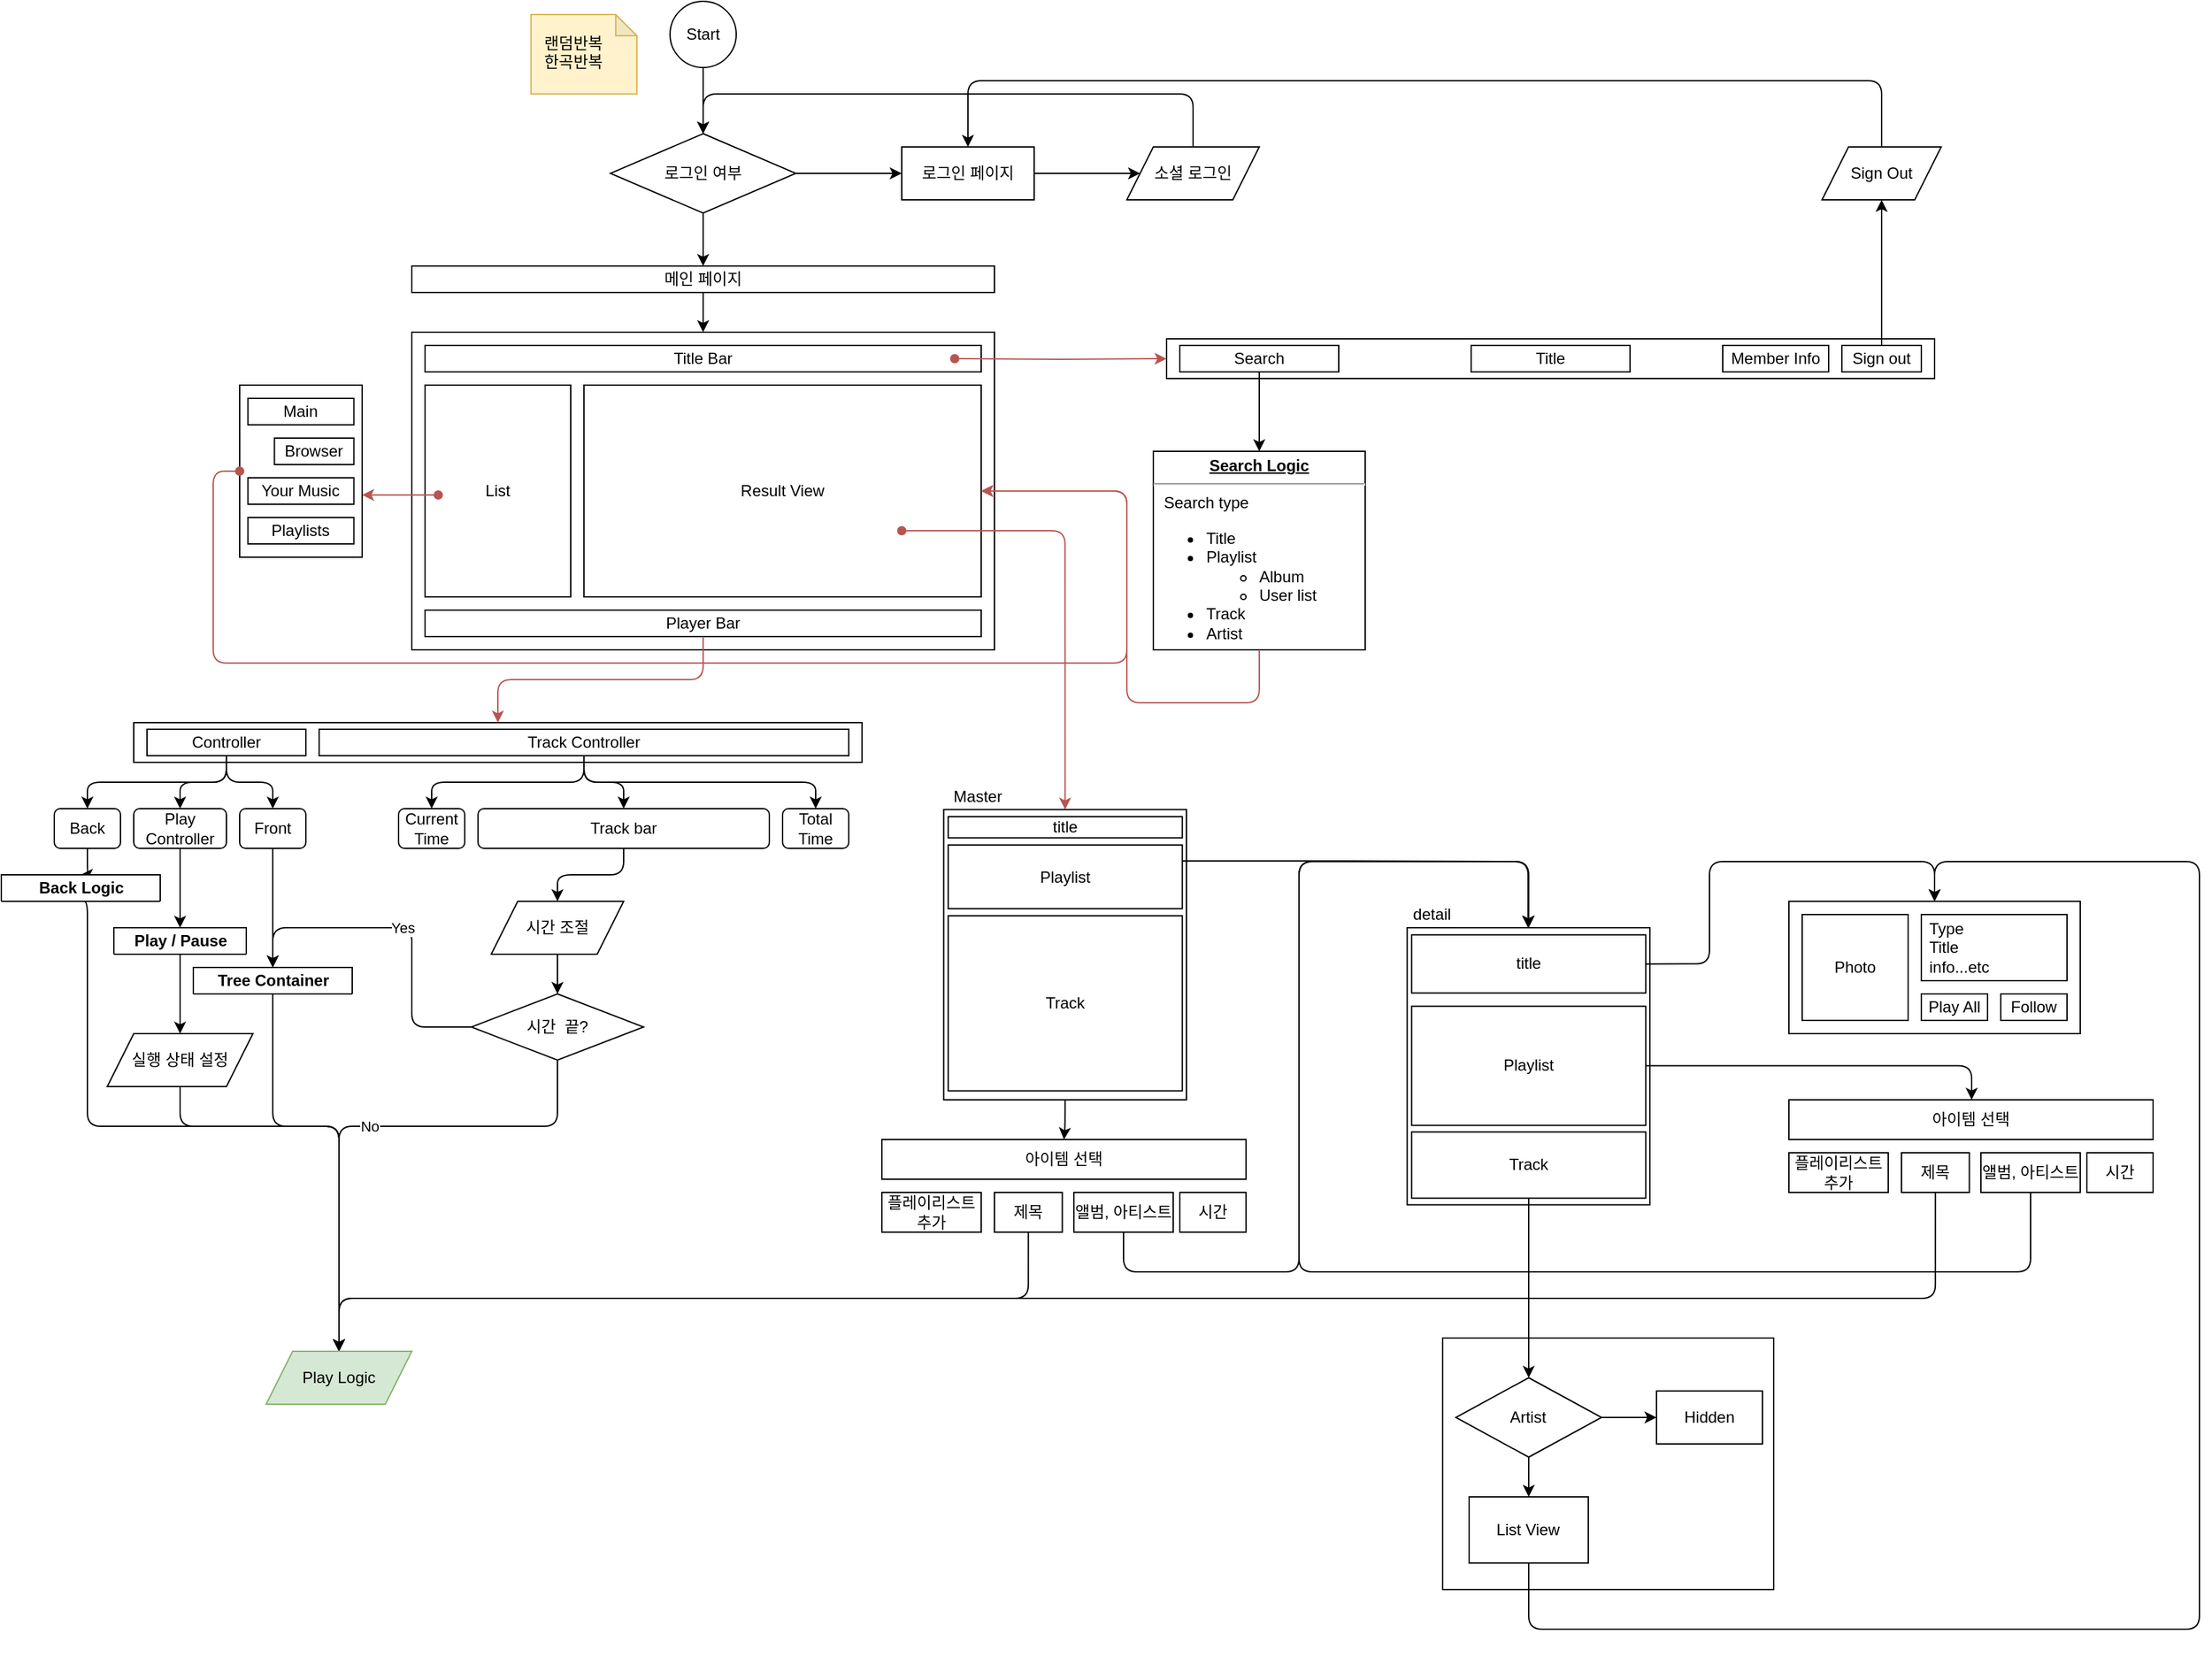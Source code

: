 <mxfile version="14.4.6" type="github">
  <diagram id="JPXVXQhIoLzRGJiNxMO3" name="Page-1">
    <mxGraphModel dx="1740" dy="1225" grid="1" gridSize="10" guides="1" tooltips="1" connect="1" arrows="1" fold="1" page="1" pageScale="1" pageWidth="1200" pageHeight="1600" math="0" shadow="0">
      <root>
        <mxCell id="0" />
        <mxCell id="1" value="Base" style="locked=1;" parent="0" />
        <mxCell id="NRUyum9-wbXjrjiuYs28-4" style="edgeStyle=orthogonalEdgeStyle;rounded=0;orthogonalLoop=1;jettySize=auto;html=1;exitX=0.5;exitY=1;exitDx=0;exitDy=0;" parent="1" source="NRUyum9-wbXjrjiuYs28-1" target="NRUyum9-wbXjrjiuYs28-3" edge="1">
          <mxGeometry relative="1" as="geometry" />
        </mxCell>
        <mxCell id="NRUyum9-wbXjrjiuYs28-1" value="Start" style="ellipse;whiteSpace=wrap;html=1;aspect=fixed;" parent="1" vertex="1">
          <mxGeometry x="575" y="10" width="50" height="50" as="geometry" />
        </mxCell>
        <mxCell id="NRUyum9-wbXjrjiuYs28-7" style="edgeStyle=orthogonalEdgeStyle;rounded=0;orthogonalLoop=1;jettySize=auto;html=1;exitX=1;exitY=0.5;exitDx=0;exitDy=0;" parent="1" source="NRUyum9-wbXjrjiuYs28-2" target="NRUyum9-wbXjrjiuYs28-9" edge="1">
          <mxGeometry relative="1" as="geometry">
            <mxPoint x="920" y="140.0" as="targetPoint" />
          </mxGeometry>
        </mxCell>
        <mxCell id="NRUyum9-wbXjrjiuYs28-2" value="로그인 페이지" style="rounded=0;whiteSpace=wrap;html=1;" parent="1" vertex="1">
          <mxGeometry x="750" y="120" width="100" height="40" as="geometry" />
        </mxCell>
        <mxCell id="NRUyum9-wbXjrjiuYs28-5" style="edgeStyle=orthogonalEdgeStyle;rounded=0;orthogonalLoop=1;jettySize=auto;html=1;exitX=1;exitY=0.5;exitDx=0;exitDy=0;" parent="1" source="NRUyum9-wbXjrjiuYs28-3" target="NRUyum9-wbXjrjiuYs28-2" edge="1">
          <mxGeometry relative="1" as="geometry" />
        </mxCell>
        <mxCell id="NRUyum9-wbXjrjiuYs28-12" style="edgeStyle=orthogonalEdgeStyle;rounded=0;orthogonalLoop=1;jettySize=auto;html=1;exitX=0.5;exitY=1;exitDx=0;exitDy=0;" parent="1" source="NRUyum9-wbXjrjiuYs28-3" target="NRUyum9-wbXjrjiuYs28-11" edge="1">
          <mxGeometry relative="1" as="geometry" />
        </mxCell>
        <mxCell id="NRUyum9-wbXjrjiuYs28-3" value="로그인 여부" style="rhombus;whiteSpace=wrap;html=1;" parent="1" vertex="1">
          <mxGeometry x="530" y="110" width="140" height="60" as="geometry" />
        </mxCell>
        <mxCell id="NRUyum9-wbXjrjiuYs28-10" style="edgeStyle=orthogonalEdgeStyle;orthogonalLoop=1;jettySize=auto;html=1;exitX=0.5;exitY=0;exitDx=0;exitDy=0;rounded=1;" parent="1" source="NRUyum9-wbXjrjiuYs28-9" target="NRUyum9-wbXjrjiuYs28-3" edge="1">
          <mxGeometry relative="1" as="geometry">
            <Array as="points">
              <mxPoint x="970" y="80" />
              <mxPoint x="600" y="80" />
            </Array>
          </mxGeometry>
        </mxCell>
        <mxCell id="NRUyum9-wbXjrjiuYs28-9" value="소셜 로그인" style="shape=parallelogram;perimeter=parallelogramPerimeter;whiteSpace=wrap;html=1;fixedSize=1;" parent="1" vertex="1">
          <mxGeometry x="920" y="120" width="100" height="40" as="geometry" />
        </mxCell>
        <mxCell id="NRUyum9-wbXjrjiuYs28-14" style="edgeStyle=orthogonalEdgeStyle;rounded=0;orthogonalLoop=1;jettySize=auto;html=1;exitX=0.5;exitY=1;exitDx=0;exitDy=0;" parent="1" source="NRUyum9-wbXjrjiuYs28-11" target="NRUyum9-wbXjrjiuYs28-13" edge="1">
          <mxGeometry relative="1" as="geometry" />
        </mxCell>
        <mxCell id="NRUyum9-wbXjrjiuYs28-11" value="메인 페이지" style="whiteSpace=wrap;html=1;" parent="1" vertex="1">
          <mxGeometry x="380" y="210" width="440" height="20" as="geometry" />
        </mxCell>
        <mxCell id="NRUyum9-wbXjrjiuYs28-21" value="" style="group" parent="1" vertex="1" connectable="0">
          <mxGeometry x="380" y="260" width="440" height="240" as="geometry" />
        </mxCell>
        <mxCell id="NRUyum9-wbXjrjiuYs28-13" value="" style="whiteSpace=wrap;html=1;" parent="NRUyum9-wbXjrjiuYs28-21" vertex="1">
          <mxGeometry width="440" height="240" as="geometry" />
        </mxCell>
        <mxCell id="NRUyum9-wbXjrjiuYs28-15" value="Title Bar" style="whiteSpace=wrap;html=1;" parent="NRUyum9-wbXjrjiuYs28-21" vertex="1">
          <mxGeometry x="10" y="10" width="420" height="20" as="geometry" />
        </mxCell>
        <mxCell id="NRUyum9-wbXjrjiuYs28-17" value="List" style="whiteSpace=wrap;html=1;" parent="NRUyum9-wbXjrjiuYs28-21" vertex="1">
          <mxGeometry x="10" y="40" width="110" height="160" as="geometry" />
        </mxCell>
        <mxCell id="NRUyum9-wbXjrjiuYs28-18" value="Result View" style="whiteSpace=wrap;html=1;" parent="NRUyum9-wbXjrjiuYs28-21" vertex="1">
          <mxGeometry x="130" y="40" width="300" height="160" as="geometry" />
        </mxCell>
        <mxCell id="NRUyum9-wbXjrjiuYs28-19" value="Player Bar" style="whiteSpace=wrap;html=1;" parent="NRUyum9-wbXjrjiuYs28-21" vertex="1">
          <mxGeometry x="10" y="210" width="420" height="20" as="geometry" />
        </mxCell>
        <mxCell id="NRUyum9-wbXjrjiuYs28-211" value="List" style="locked=1;" parent="0" />
        <mxCell id="NRUyum9-wbXjrjiuYs28-217" style="edgeStyle=orthogonalEdgeStyle;rounded=1;orthogonalLoop=1;jettySize=auto;html=1;shadow=0;startArrow=oval;startFill=1;endArrow=classic;endFill=1;strokeWidth=1;fillColor=#f8cecc;strokeColor=#b85450;" parent="NRUyum9-wbXjrjiuYs28-211" target="NRUyum9-wbXjrjiuYs28-214" edge="1">
          <mxGeometry relative="1" as="geometry">
            <mxPoint x="400" y="383" as="sourcePoint" />
            <mxPoint x="340" y="382.509" as="targetPoint" />
            <Array as="points">
              <mxPoint x="370" y="383" />
              <mxPoint x="370" y="383" />
            </Array>
          </mxGeometry>
        </mxCell>
        <mxCell id="NRUyum9-wbXjrjiuYs28-220" value="" style="group" parent="NRUyum9-wbXjrjiuYs28-211" vertex="1" connectable="0">
          <mxGeometry x="250" y="300" width="92.5" height="130" as="geometry" />
        </mxCell>
        <mxCell id="NRUyum9-wbXjrjiuYs28-214" value="" style="whiteSpace=wrap;html=1;rounded=0;glass=0;labelBackgroundColor=none;sketch=0;align=center;rotation=0;" parent="NRUyum9-wbXjrjiuYs28-220" vertex="1">
          <mxGeometry width="92.5" height="130" as="geometry" />
        </mxCell>
        <mxCell id="NRUyum9-wbXjrjiuYs28-212" value="Main" style="whiteSpace=wrap;html=1;rounded=0;glass=0;labelBackgroundColor=none;sketch=0;align=center;" parent="NRUyum9-wbXjrjiuYs28-220" vertex="1">
          <mxGeometry x="6.25" y="10" width="80" height="20" as="geometry" />
        </mxCell>
        <mxCell id="NRUyum9-wbXjrjiuYs28-213" value="Browser" style="whiteSpace=wrap;html=1;rounded=0;glass=0;labelBackgroundColor=none;sketch=0;align=center;" parent="NRUyum9-wbXjrjiuYs28-220" vertex="1">
          <mxGeometry x="26.25" y="40" width="60" height="20" as="geometry" />
        </mxCell>
        <mxCell id="NRUyum9-wbXjrjiuYs28-218" value="Your Music" style="whiteSpace=wrap;html=1;rounded=0;glass=0;labelBackgroundColor=none;sketch=0;align=center;" parent="NRUyum9-wbXjrjiuYs28-220" vertex="1">
          <mxGeometry x="6.25" y="70" width="80" height="20" as="geometry" />
        </mxCell>
        <mxCell id="NRUyum9-wbXjrjiuYs28-219" value="Playlists" style="whiteSpace=wrap;html=1;rounded=0;glass=0;labelBackgroundColor=none;sketch=0;align=center;" parent="NRUyum9-wbXjrjiuYs28-220" vertex="1">
          <mxGeometry x="6.25" y="100" width="80" height="20" as="geometry" />
        </mxCell>
        <mxCell id="NRUyum9-wbXjrjiuYs28-221" style="edgeStyle=orthogonalEdgeStyle;rounded=1;orthogonalLoop=1;jettySize=auto;html=1;exitX=0;exitY=0.5;exitDx=0;exitDy=0;shadow=0;startArrow=oval;startFill=1;endArrow=classic;endFill=1;strokeWidth=1;fillColor=#f8cecc;strokeColor=#b85450;" parent="NRUyum9-wbXjrjiuYs28-211" source="NRUyum9-wbXjrjiuYs28-214" target="NRUyum9-wbXjrjiuYs28-18" edge="1">
          <mxGeometry relative="1" as="geometry">
            <Array as="points">
              <mxPoint x="230" y="365" />
              <mxPoint x="230" y="510" />
              <mxPoint x="920" y="510" />
              <mxPoint x="920" y="380" />
            </Array>
          </mxGeometry>
        </mxCell>
        <mxCell id="NRUyum9-wbXjrjiuYs28-20" value="Title Bar" style="locked=1;" parent="0" />
        <mxCell id="NRUyum9-wbXjrjiuYs28-26" value="" style="edgeStyle=orthogonalEdgeStyle;rounded=0;orthogonalLoop=1;jettySize=auto;html=1;exitX=1;exitY=0.5;exitDx=0;exitDy=0;fillColor=#f8cecc;strokeColor=#b85450;startArrow=oval;startFill=1;shadow=0;" parent="NRUyum9-wbXjrjiuYs28-20" target="NRUyum9-wbXjrjiuYs28-27" edge="1">
          <mxGeometry relative="1" as="geometry">
            <mxPoint x="950" y="280" as="targetPoint" />
            <mxPoint x="790" y="280" as="sourcePoint" />
          </mxGeometry>
        </mxCell>
        <mxCell id="NRUyum9-wbXjrjiuYs28-27" value="" style="whiteSpace=wrap;html=1;" parent="NRUyum9-wbXjrjiuYs28-20" vertex="1">
          <mxGeometry x="950" y="265" width="580" height="30" as="geometry" />
        </mxCell>
        <mxCell id="NRUyum9-wbXjrjiuYs28-38" style="edgeStyle=orthogonalEdgeStyle;rounded=0;orthogonalLoop=1;jettySize=auto;html=1;exitX=0.5;exitY=1;exitDx=0;exitDy=0;shadow=0;startArrow=none;startFill=0;endArrow=classic;endFill=1;" parent="NRUyum9-wbXjrjiuYs28-20" source="NRUyum9-wbXjrjiuYs28-28" target="NRUyum9-wbXjrjiuYs28-53" edge="1">
          <mxGeometry relative="1" as="geometry">
            <mxPoint x="1065.034" y="350" as="targetPoint" />
          </mxGeometry>
        </mxCell>
        <mxCell id="NRUyum9-wbXjrjiuYs28-28" value="Search" style="whiteSpace=wrap;html=1;" parent="NRUyum9-wbXjrjiuYs28-20" vertex="1">
          <mxGeometry x="960" y="270" width="120" height="20" as="geometry" />
        </mxCell>
        <mxCell id="NRUyum9-wbXjrjiuYs28-29" value="Title" style="whiteSpace=wrap;html=1;" parent="NRUyum9-wbXjrjiuYs28-20" vertex="1">
          <mxGeometry x="1180" y="270" width="120" height="20" as="geometry" />
        </mxCell>
        <mxCell id="NRUyum9-wbXjrjiuYs28-30" value="Member Info" style="whiteSpace=wrap;html=1;" parent="NRUyum9-wbXjrjiuYs28-20" vertex="1">
          <mxGeometry x="1370" y="270" width="80" height="20" as="geometry" />
        </mxCell>
        <mxCell id="NRUyum9-wbXjrjiuYs28-34" style="edgeStyle=orthogonalEdgeStyle;rounded=0;orthogonalLoop=1;jettySize=auto;html=1;exitX=0.5;exitY=0;exitDx=0;exitDy=0;" parent="NRUyum9-wbXjrjiuYs28-20" source="NRUyum9-wbXjrjiuYs28-31" target="NRUyum9-wbXjrjiuYs28-33" edge="1">
          <mxGeometry relative="1" as="geometry" />
        </mxCell>
        <mxCell id="NRUyum9-wbXjrjiuYs28-31" value="Sign out" style="whiteSpace=wrap;html=1;" parent="NRUyum9-wbXjrjiuYs28-20" vertex="1">
          <mxGeometry x="1460" y="270" width="60" height="20" as="geometry" />
        </mxCell>
        <mxCell id="NRUyum9-wbXjrjiuYs28-210" style="edgeStyle=orthogonalEdgeStyle;rounded=1;orthogonalLoop=1;jettySize=auto;html=1;exitX=0.5;exitY=0;exitDx=0;exitDy=0;shadow=0;startArrow=none;startFill=0;endArrow=classic;endFill=1;strokeWidth=1;" parent="NRUyum9-wbXjrjiuYs28-20" source="NRUyum9-wbXjrjiuYs28-33" target="NRUyum9-wbXjrjiuYs28-2" edge="1">
          <mxGeometry relative="1" as="geometry">
            <Array as="points">
              <mxPoint x="1490" y="70" />
              <mxPoint x="800" y="70" />
            </Array>
          </mxGeometry>
        </mxCell>
        <mxCell id="NRUyum9-wbXjrjiuYs28-33" value="Sign Out" style="shape=parallelogram;perimeter=parallelogramPerimeter;whiteSpace=wrap;html=1;fixedSize=1;" parent="NRUyum9-wbXjrjiuYs28-20" vertex="1">
          <mxGeometry x="1445" y="120" width="90" height="40" as="geometry" />
        </mxCell>
        <mxCell id="NRUyum9-wbXjrjiuYs28-53" value="&lt;p style=&quot;margin: 0px ; margin-top: 4px ; text-align: center ; text-decoration: underline&quot;&gt;&lt;b&gt;Search Logic&lt;/b&gt;&lt;/p&gt;&lt;hr&gt;&lt;p style=&quot;margin: 0px ; margin-left: 8px&quot;&gt;Search type&lt;/p&gt;&lt;p style=&quot;margin: 0px ; margin-left: 8px&quot;&gt;&lt;/p&gt;&lt;ul&gt;&lt;li&gt;Title&lt;/li&gt;&lt;li&gt;Playlist&lt;br&gt;&lt;/li&gt;&lt;ul&gt;&lt;li&gt;Album&lt;/li&gt;&lt;li&gt;User list&lt;/li&gt;&lt;/ul&gt;&lt;li&gt;Track&lt;br&gt;&lt;/li&gt;&lt;li&gt;Artist&lt;/li&gt;&lt;/ul&gt;&lt;p&gt;&lt;/p&gt;" style="verticalAlign=top;align=left;overflow=fill;fontSize=12;fontFamily=Helvetica;html=1;" parent="NRUyum9-wbXjrjiuYs28-20" vertex="1">
          <mxGeometry x="940" y="350" width="160" height="150" as="geometry" />
        </mxCell>
        <mxCell id="NRUyum9-wbXjrjiuYs28-56" style="edgeStyle=orthogonalEdgeStyle;rounded=1;orthogonalLoop=1;jettySize=auto;html=1;shadow=0;startArrow=none;startFill=0;endArrow=classic;endFill=1;fillColor=#f8cecc;strokeColor=#b85450;strokeWidth=1;" parent="NRUyum9-wbXjrjiuYs28-20" source="NRUyum9-wbXjrjiuYs28-53" target="NRUyum9-wbXjrjiuYs28-18" edge="1">
          <mxGeometry relative="1" as="geometry">
            <mxPoint x="840.0" y="580" as="targetPoint" />
            <mxPoint x="1100" y="590" as="sourcePoint" />
            <Array as="points">
              <mxPoint x="1020" y="540" />
              <mxPoint x="920" y="540" />
              <mxPoint x="920" y="380" />
            </Array>
          </mxGeometry>
        </mxCell>
        <mxCell id="NRUyum9-wbXjrjiuYs28-54" value="Result View" style="locked=1;" parent="0" />
        <mxCell id="NRUyum9-wbXjrjiuYs28-223" style="edgeStyle=orthogonalEdgeStyle;rounded=1;orthogonalLoop=1;jettySize=auto;html=1;shadow=0;startArrow=oval;startFill=1;endArrow=classic;endFill=1;strokeWidth=1;entryX=0.5;entryY=0;entryDx=0;entryDy=0;fillColor=#f8cecc;strokeColor=#b85450;" parent="NRUyum9-wbXjrjiuYs28-54" target="NRUyum9-wbXjrjiuYs28-222" edge="1">
          <mxGeometry relative="1" as="geometry">
            <mxPoint x="980" y="570" as="targetPoint" />
            <mxPoint x="750" y="410" as="sourcePoint" />
            <Array as="points">
              <mxPoint x="873" y="410" />
            </Array>
          </mxGeometry>
        </mxCell>
        <mxCell id="NRUyum9-wbXjrjiuYs28-225" value="" style="group" parent="NRUyum9-wbXjrjiuYs28-54" vertex="1" connectable="0">
          <mxGeometry x="780" y="610" width="185" height="230" as="geometry" />
        </mxCell>
        <mxCell id="NRUyum9-wbXjrjiuYs28-222" value="" style="whiteSpace=wrap;html=1;rounded=0;glass=0;labelBackgroundColor=none;sketch=0;align=center;" parent="NRUyum9-wbXjrjiuYs28-225" vertex="1">
          <mxGeometry x="1.697" y="10.698" width="183.303" height="219.302" as="geometry" />
        </mxCell>
        <mxCell id="NRUyum9-wbXjrjiuYs28-224" value="Master" style="text;html=1;align=center;verticalAlign=middle;resizable=0;points=[];autosize=1;" parent="NRUyum9-wbXjrjiuYs28-225" vertex="1">
          <mxGeometry x="1.7" y="-9.3" width="50" height="20" as="geometry" />
        </mxCell>
        <mxCell id="NRUyum9-wbXjrjiuYs28-227" value="title" style="whiteSpace=wrap;html=1;rounded=0;glass=0;labelBackgroundColor=none;sketch=0;align=center;" parent="NRUyum9-wbXjrjiuYs28-225" vertex="1">
          <mxGeometry x="5.092" y="16.046" width="176.772" height="16.046" as="geometry" />
        </mxCell>
        <mxCell id="NRUyum9-wbXjrjiuYs28-228" value="Playlist" style="whiteSpace=wrap;html=1;rounded=0;glass=0;labelBackgroundColor=none;sketch=0;align=center;" parent="NRUyum9-wbXjrjiuYs28-225" vertex="1">
          <mxGeometry x="5.092" y="37.443" width="176.772" height="48.138" as="geometry" />
        </mxCell>
        <mxCell id="NRUyum9-wbXjrjiuYs28-229" value="Track" style="whiteSpace=wrap;html=1;rounded=0;glass=0;labelBackgroundColor=none;sketch=0;align=center;" parent="NRUyum9-wbXjrjiuYs28-225" vertex="1">
          <mxGeometry x="5.092" y="90.931" width="176.772" height="132.304" as="geometry" />
        </mxCell>
        <mxCell id="NRUyum9-wbXjrjiuYs28-231" value="" style="group" parent="NRUyum9-wbXjrjiuYs28-54" vertex="1" connectable="0">
          <mxGeometry x="1130" y="699.3" width="185" height="230" as="geometry" />
        </mxCell>
        <mxCell id="NRUyum9-wbXjrjiuYs28-232" value="" style="whiteSpace=wrap;html=1;rounded=0;glass=0;labelBackgroundColor=none;sketch=0;align=center;" parent="NRUyum9-wbXjrjiuYs28-231" vertex="1">
          <mxGeometry x="1.7" y="10.7" width="183.3" height="209.3" as="geometry" />
        </mxCell>
        <mxCell id="NRUyum9-wbXjrjiuYs28-233" value="detail" style="text;html=1;align=center;verticalAlign=middle;resizable=0;points=[];autosize=1;" parent="NRUyum9-wbXjrjiuYs28-231" vertex="1">
          <mxGeometry y="-9.3" width="40" height="20" as="geometry" />
        </mxCell>
        <mxCell id="NRUyum9-wbXjrjiuYs28-234" value="title" style="whiteSpace=wrap;html=1;rounded=0;glass=0;labelBackgroundColor=none;sketch=0;align=center;" parent="NRUyum9-wbXjrjiuYs28-231" vertex="1">
          <mxGeometry x="5.09" y="16.05" width="176.77" height="43.95" as="geometry" />
        </mxCell>
        <mxCell id="NRUyum9-wbXjrjiuYs28-235" value="Playlist" style="whiteSpace=wrap;html=1;rounded=0;glass=0;labelBackgroundColor=none;sketch=0;align=center;" parent="NRUyum9-wbXjrjiuYs28-231" vertex="1">
          <mxGeometry x="5.09" y="70" width="176.77" height="90" as="geometry" />
        </mxCell>
        <mxCell id="NRUyum9-wbXjrjiuYs28-236" value="Track" style="whiteSpace=wrap;html=1;rounded=0;glass=0;labelBackgroundColor=none;sketch=0;align=center;" parent="NRUyum9-wbXjrjiuYs28-231" vertex="1">
          <mxGeometry x="5.09" y="165" width="176.77" height="50" as="geometry" />
        </mxCell>
        <mxCell id="NRUyum9-wbXjrjiuYs28-237" style="edgeStyle=orthogonalEdgeStyle;rounded=1;orthogonalLoop=1;jettySize=auto;html=1;shadow=0;startArrow=none;startFill=0;endArrow=classic;endFill=1;strokeWidth=1;exitX=1;exitY=0.25;exitDx=0;exitDy=0;" parent="NRUyum9-wbXjrjiuYs28-54" source="NRUyum9-wbXjrjiuYs28-228" target="NRUyum9-wbXjrjiuYs28-232" edge="1">
          <mxGeometry relative="1" as="geometry">
            <mxPoint x="1040" y="680" as="sourcePoint" />
            <Array as="points">
              <mxPoint x="1070" y="660" />
              <mxPoint x="1313" y="660" />
            </Array>
          </mxGeometry>
        </mxCell>
        <mxCell id="NRUyum9-wbXjrjiuYs28-247" style="edgeStyle=orthogonalEdgeStyle;rounded=1;orthogonalLoop=1;jettySize=auto;html=1;exitX=0.5;exitY=1;exitDx=0;exitDy=0;shadow=0;startArrow=none;startFill=0;endArrow=classic;endFill=1;strokeWidth=1;" parent="NRUyum9-wbXjrjiuYs28-54" source="NRUyum9-wbXjrjiuYs28-239" edge="1">
          <mxGeometry relative="1" as="geometry">
            <mxPoint x="872.571" y="900.143" as="targetPoint" />
          </mxGeometry>
        </mxCell>
        <mxCell id="NRUyum9-wbXjrjiuYs28-240" style="edgeStyle=orthogonalEdgeStyle;rounded=1;orthogonalLoop=1;jettySize=auto;html=1;exitX=0.5;exitY=1;exitDx=0;exitDy=0;shadow=0;startArrow=none;startFill=0;endArrow=classic;endFill=1;strokeWidth=1;" parent="NRUyum9-wbXjrjiuYs28-54" source="NRUyum9-wbXjrjiuYs28-222" target="NRUyum9-wbXjrjiuYs28-239" edge="1">
          <mxGeometry relative="1" as="geometry" />
        </mxCell>
        <mxCell id="NRUyum9-wbXjrjiuYs28-246" style="edgeStyle=orthogonalEdgeStyle;rounded=1;orthogonalLoop=1;jettySize=auto;html=1;exitX=0.5;exitY=1;exitDx=0;exitDy=0;shadow=0;startArrow=none;startFill=0;endArrow=classic;endFill=1;strokeWidth=1;" parent="NRUyum9-wbXjrjiuYs28-54" source="NRUyum9-wbXjrjiuYs28-241" target="NRUyum9-wbXjrjiuYs28-197" edge="1">
          <mxGeometry relative="1" as="geometry">
            <Array as="points">
              <mxPoint x="846" y="990" />
              <mxPoint x="325" y="990" />
            </Array>
          </mxGeometry>
        </mxCell>
        <mxCell id="NRUyum9-wbXjrjiuYs28-245" style="edgeStyle=orthogonalEdgeStyle;rounded=1;orthogonalLoop=1;jettySize=auto;html=1;exitX=0.5;exitY=1;exitDx=0;exitDy=0;shadow=0;startArrow=none;startFill=0;endArrow=classic;endFill=1;strokeWidth=1;" parent="NRUyum9-wbXjrjiuYs28-54" source="NRUyum9-wbXjrjiuYs28-243" target="NRUyum9-wbXjrjiuYs28-232" edge="1">
          <mxGeometry relative="1" as="geometry">
            <Array as="points">
              <mxPoint x="918" y="970" />
              <mxPoint x="1050" y="970" />
              <mxPoint x="1050" y="660" />
              <mxPoint x="1223" y="660" />
            </Array>
          </mxGeometry>
        </mxCell>
        <mxCell id="NRUyum9-wbXjrjiuYs28-248" value="" style="group" parent="NRUyum9-wbXjrjiuYs28-54" vertex="1" connectable="0">
          <mxGeometry x="735" y="870" width="275" height="70" as="geometry" />
        </mxCell>
        <mxCell id="NRUyum9-wbXjrjiuYs28-239" value="아이템 선택" style="whiteSpace=wrap;html=1;rounded=0;glass=0;labelBackgroundColor=none;sketch=0;align=center;" parent="NRUyum9-wbXjrjiuYs28-248" vertex="1">
          <mxGeometry width="275" height="30" as="geometry" />
        </mxCell>
        <mxCell id="NRUyum9-wbXjrjiuYs28-241" value="제목" style="whiteSpace=wrap;html=1;rounded=0;glass=0;labelBackgroundColor=none;sketch=0;align=center;" parent="NRUyum9-wbXjrjiuYs28-248" vertex="1">
          <mxGeometry x="85" y="40" width="51.25" height="30" as="geometry" />
        </mxCell>
        <mxCell id="NRUyum9-wbXjrjiuYs28-243" value="앨범, 아티스트" style="whiteSpace=wrap;html=1;rounded=0;glass=0;labelBackgroundColor=none;sketch=0;align=center;" parent="NRUyum9-wbXjrjiuYs28-248" vertex="1">
          <mxGeometry x="145" y="40" width="75" height="30" as="geometry" />
        </mxCell>
        <mxCell id="NRUyum9-wbXjrjiuYs28-244" value="플레이리스트 추가" style="whiteSpace=wrap;html=1;rounded=0;glass=0;labelBackgroundColor=none;sketch=0;align=center;" parent="NRUyum9-wbXjrjiuYs28-248" vertex="1">
          <mxGeometry y="40" width="75" height="30" as="geometry" />
        </mxCell>
        <mxCell id="NRUyum9-wbXjrjiuYs28-258" value="시간" style="whiteSpace=wrap;html=1;rounded=0;glass=0;labelBackgroundColor=none;sketch=0;align=center;" parent="NRUyum9-wbXjrjiuYs28-248" vertex="1">
          <mxGeometry x="225" y="40" width="50" height="30" as="geometry" />
        </mxCell>
        <mxCell id="NRUyum9-wbXjrjiuYs28-254" value="" style="group" parent="NRUyum9-wbXjrjiuYs28-54" vertex="1" connectable="0">
          <mxGeometry x="1420" y="690" width="220" height="100" as="geometry" />
        </mxCell>
        <mxCell id="NRUyum9-wbXjrjiuYs28-249" value="" style="whiteSpace=wrap;html=1;rounded=0;glass=0;labelBackgroundColor=none;sketch=0;align=center;" parent="NRUyum9-wbXjrjiuYs28-254" vertex="1">
          <mxGeometry width="220" height="100" as="geometry" />
        </mxCell>
        <mxCell id="NRUyum9-wbXjrjiuYs28-250" value="Photo" style="whiteSpace=wrap;html=1;rounded=0;glass=0;labelBackgroundColor=none;sketch=0;align=center;" parent="NRUyum9-wbXjrjiuYs28-254" vertex="1">
          <mxGeometry x="10" y="10" width="80" height="80" as="geometry" />
        </mxCell>
        <mxCell id="NRUyum9-wbXjrjiuYs28-251" value="Type&lt;br&gt;Title&lt;br&gt;info...etc" style="whiteSpace=wrap;html=1;rounded=0;glass=0;labelBackgroundColor=none;sketch=0;align=left;spacingLeft=4;" parent="NRUyum9-wbXjrjiuYs28-254" vertex="1">
          <mxGeometry x="100" y="10" width="110" height="50" as="geometry" />
        </mxCell>
        <mxCell id="NRUyum9-wbXjrjiuYs28-252" value="Play All" style="whiteSpace=wrap;html=1;rounded=0;glass=0;labelBackgroundColor=none;sketch=0;align=center;" parent="NRUyum9-wbXjrjiuYs28-254" vertex="1">
          <mxGeometry x="100" y="70" width="50" height="20" as="geometry" />
        </mxCell>
        <mxCell id="NRUyum9-wbXjrjiuYs28-253" value="Follow" style="whiteSpace=wrap;html=1;rounded=0;glass=0;labelBackgroundColor=none;sketch=0;align=center;" parent="NRUyum9-wbXjrjiuYs28-254" vertex="1">
          <mxGeometry x="160" y="70" width="50" height="20" as="geometry" />
        </mxCell>
        <mxCell id="NRUyum9-wbXjrjiuYs28-255" style="edgeStyle=orthogonalEdgeStyle;rounded=1;orthogonalLoop=1;jettySize=auto;html=1;exitX=1;exitY=0.5;exitDx=0;exitDy=0;shadow=0;startArrow=none;startFill=0;endArrow=classic;endFill=1;strokeWidth=1;" parent="NRUyum9-wbXjrjiuYs28-54" source="NRUyum9-wbXjrjiuYs28-234" target="NRUyum9-wbXjrjiuYs28-249" edge="1">
          <mxGeometry relative="1" as="geometry">
            <Array as="points">
              <mxPoint x="1360" y="737" />
              <mxPoint x="1360" y="660" />
              <mxPoint x="1530" y="660" />
            </Array>
          </mxGeometry>
        </mxCell>
        <mxCell id="NRUyum9-wbXjrjiuYs28-257" style="edgeStyle=orthogonalEdgeStyle;rounded=1;orthogonalLoop=1;jettySize=auto;html=1;exitX=1;exitY=0.5;exitDx=0;exitDy=0;shadow=0;startArrow=none;startFill=0;endArrow=classic;endFill=1;strokeWidth=1;" parent="NRUyum9-wbXjrjiuYs28-54" source="NRUyum9-wbXjrjiuYs28-235" target="NRUyum9-wbXjrjiuYs28-260" edge="1">
          <mxGeometry relative="1" as="geometry">
            <mxPoint x="1420" y="814.276" as="targetPoint" />
            <Array as="points">
              <mxPoint x="1558" y="814" />
            </Array>
          </mxGeometry>
        </mxCell>
        <mxCell id="NRUyum9-wbXjrjiuYs28-259" value="" style="group" parent="NRUyum9-wbXjrjiuYs28-54" vertex="1" connectable="0">
          <mxGeometry x="1420" y="840" width="275" height="70" as="geometry" />
        </mxCell>
        <mxCell id="NRUyum9-wbXjrjiuYs28-260" value="아이템 선택" style="whiteSpace=wrap;html=1;rounded=0;glass=0;labelBackgroundColor=none;sketch=0;align=center;" parent="NRUyum9-wbXjrjiuYs28-259" vertex="1">
          <mxGeometry width="275" height="30" as="geometry" />
        </mxCell>
        <mxCell id="NRUyum9-wbXjrjiuYs28-261" value="제목" style="whiteSpace=wrap;html=1;rounded=0;glass=0;labelBackgroundColor=none;sketch=0;align=center;" parent="NRUyum9-wbXjrjiuYs28-259" vertex="1">
          <mxGeometry x="85" y="40" width="51.25" height="30" as="geometry" />
        </mxCell>
        <mxCell id="NRUyum9-wbXjrjiuYs28-262" value="앨범, 아티스트" style="whiteSpace=wrap;html=1;rounded=0;glass=0;labelBackgroundColor=none;sketch=0;align=center;" parent="NRUyum9-wbXjrjiuYs28-259" vertex="1">
          <mxGeometry x="145" y="40" width="75" height="30" as="geometry" />
        </mxCell>
        <mxCell id="NRUyum9-wbXjrjiuYs28-263" value="플레이리스트 추가" style="whiteSpace=wrap;html=1;rounded=0;glass=0;labelBackgroundColor=none;sketch=0;align=center;" parent="NRUyum9-wbXjrjiuYs28-259" vertex="1">
          <mxGeometry y="40" width="75" height="30" as="geometry" />
        </mxCell>
        <mxCell id="NRUyum9-wbXjrjiuYs28-264" value="시간" style="whiteSpace=wrap;html=1;rounded=0;glass=0;labelBackgroundColor=none;sketch=0;align=center;" parent="NRUyum9-wbXjrjiuYs28-259" vertex="1">
          <mxGeometry x="225" y="40" width="50" height="30" as="geometry" />
        </mxCell>
        <mxCell id="NRUyum9-wbXjrjiuYs28-265" style="edgeStyle=orthogonalEdgeStyle;rounded=1;orthogonalLoop=1;jettySize=auto;html=1;exitX=0.5;exitY=1;exitDx=0;exitDy=0;shadow=0;startArrow=none;startFill=0;endArrow=classic;endFill=1;strokeWidth=1;" parent="NRUyum9-wbXjrjiuYs28-54" source="NRUyum9-wbXjrjiuYs28-261" target="NRUyum9-wbXjrjiuYs28-197" edge="1">
          <mxGeometry relative="1" as="geometry">
            <Array as="points">
              <mxPoint x="1531" y="990" />
              <mxPoint x="325" y="990" />
            </Array>
          </mxGeometry>
        </mxCell>
        <mxCell id="NRUyum9-wbXjrjiuYs28-266" style="edgeStyle=orthogonalEdgeStyle;rounded=1;orthogonalLoop=1;jettySize=auto;html=1;exitX=0.5;exitY=1;exitDx=0;exitDy=0;entryX=0.5;entryY=0;entryDx=0;entryDy=0;shadow=0;startArrow=none;startFill=0;endArrow=classic;endFill=1;strokeWidth=1;" parent="NRUyum9-wbXjrjiuYs28-54" source="NRUyum9-wbXjrjiuYs28-262" target="NRUyum9-wbXjrjiuYs28-232" edge="1">
          <mxGeometry relative="1" as="geometry">
            <Array as="points">
              <mxPoint x="1603" y="970" />
              <mxPoint x="1050" y="970" />
              <mxPoint x="1050" y="660" />
              <mxPoint x="1223" y="660" />
            </Array>
          </mxGeometry>
        </mxCell>
        <mxCell id="NRUyum9-wbXjrjiuYs28-270" value="" style="group" parent="NRUyum9-wbXjrjiuYs28-54" vertex="1" connectable="0">
          <mxGeometry x="1038.48" y="1020" width="370" height="240" as="geometry" />
        </mxCell>
        <mxCell id="NRUyum9-wbXjrjiuYs28-267" value="" style="whiteSpace=wrap;html=1;rounded=0;glass=0;labelBackgroundColor=none;sketch=0;align=center;fillColor=none;" parent="NRUyum9-wbXjrjiuYs28-270" vertex="1">
          <mxGeometry x="120" width="250" height="190" as="geometry" />
        </mxCell>
        <mxCell id="NRUyum9-wbXjrjiuYs28-273" style="edgeStyle=orthogonalEdgeStyle;rounded=1;orthogonalLoop=1;jettySize=auto;html=1;exitX=1;exitY=0.5;exitDx=0;exitDy=0;shadow=0;startArrow=none;startFill=0;endArrow=classic;endFill=1;strokeWidth=1;" parent="NRUyum9-wbXjrjiuYs28-270" source="NRUyum9-wbXjrjiuYs28-268" target="NRUyum9-wbXjrjiuYs28-272" edge="1">
          <mxGeometry relative="1" as="geometry" />
        </mxCell>
        <mxCell id="NRUyum9-wbXjrjiuYs28-276" style="edgeStyle=orthogonalEdgeStyle;rounded=1;orthogonalLoop=1;jettySize=auto;html=1;exitX=0.5;exitY=1;exitDx=0;exitDy=0;shadow=0;startArrow=none;startFill=0;endArrow=classic;endFill=1;strokeWidth=1;" parent="NRUyum9-wbXjrjiuYs28-270" source="NRUyum9-wbXjrjiuYs28-268" target="NRUyum9-wbXjrjiuYs28-275" edge="1">
          <mxGeometry relative="1" as="geometry" />
        </mxCell>
        <mxCell id="NRUyum9-wbXjrjiuYs28-268" value="Artist" style="rhombus;whiteSpace=wrap;html=1;rounded=0;glass=0;labelBackgroundColor=none;sketch=0;align=center;" parent="NRUyum9-wbXjrjiuYs28-270" vertex="1">
          <mxGeometry x="130" y="30" width="110" height="60" as="geometry" />
        </mxCell>
        <mxCell id="NRUyum9-wbXjrjiuYs28-272" value="Hidden" style="whiteSpace=wrap;html=1;rounded=0;glass=0;labelBackgroundColor=none;sketch=0;align=center;" parent="NRUyum9-wbXjrjiuYs28-270" vertex="1">
          <mxGeometry x="281.52" y="40" width="80" height="40" as="geometry" />
        </mxCell>
        <mxCell id="NRUyum9-wbXjrjiuYs28-275" value="List View" style="whiteSpace=wrap;html=1;rounded=0;glass=0;labelBackgroundColor=none;sketch=0;align=center;" parent="NRUyum9-wbXjrjiuYs28-270" vertex="1">
          <mxGeometry x="140" y="120" width="90" height="50" as="geometry" />
        </mxCell>
        <mxCell id="NRUyum9-wbXjrjiuYs28-271" style="edgeStyle=orthogonalEdgeStyle;rounded=1;orthogonalLoop=1;jettySize=auto;html=1;exitX=0.5;exitY=1;exitDx=0;exitDy=0;shadow=0;startArrow=none;startFill=0;endArrow=classic;endFill=1;strokeWidth=1;" parent="NRUyum9-wbXjrjiuYs28-54" source="NRUyum9-wbXjrjiuYs28-236" target="NRUyum9-wbXjrjiuYs28-268" edge="1">
          <mxGeometry relative="1" as="geometry" />
        </mxCell>
        <mxCell id="NRUyum9-wbXjrjiuYs28-277" style="edgeStyle=orthogonalEdgeStyle;rounded=1;orthogonalLoop=1;jettySize=auto;html=1;exitX=0.5;exitY=1;exitDx=0;exitDy=0;shadow=0;startArrow=none;startFill=0;endArrow=classic;endFill=1;strokeWidth=1;" parent="NRUyum9-wbXjrjiuYs28-54" source="NRUyum9-wbXjrjiuYs28-275" target="NRUyum9-wbXjrjiuYs28-249" edge="1">
          <mxGeometry relative="1" as="geometry">
            <Array as="points">
              <mxPoint x="1224" y="1240" />
              <mxPoint x="1730" y="1240" />
              <mxPoint x="1730" y="660" />
              <mxPoint x="1530" y="660" />
            </Array>
          </mxGeometry>
        </mxCell>
        <mxCell id="NRUyum9-wbXjrjiuYs28-57" value="Player Bar" style="locked=1;" parent="0" />
        <mxCell id="NRUyum9-wbXjrjiuYs28-58" value="" style="whiteSpace=wrap;html=1;" parent="NRUyum9-wbXjrjiuYs28-57" vertex="1">
          <mxGeometry x="170" y="555" width="550" height="30" as="geometry" />
        </mxCell>
        <mxCell id="NRUyum9-wbXjrjiuYs28-59" style="edgeStyle=orthogonalEdgeStyle;rounded=1;orthogonalLoop=1;jettySize=auto;html=1;exitX=0.5;exitY=1;exitDx=0;exitDy=0;shadow=0;startArrow=none;startFill=0;endArrow=classic;endFill=1;strokeWidth=1;fillColor=#f8cecc;strokeColor=#b85450;" parent="NRUyum9-wbXjrjiuYs28-57" source="NRUyum9-wbXjrjiuYs28-19" target="NRUyum9-wbXjrjiuYs28-58" edge="1">
          <mxGeometry relative="1" as="geometry" />
        </mxCell>
        <mxCell id="NRUyum9-wbXjrjiuYs28-68" style="edgeStyle=orthogonalEdgeStyle;rounded=1;orthogonalLoop=1;jettySize=auto;html=1;exitX=0.5;exitY=1;exitDx=0;exitDy=0;shadow=0;startArrow=none;startFill=0;endArrow=classic;endFill=1;strokeWidth=1;" parent="NRUyum9-wbXjrjiuYs28-57" source="NRUyum9-wbXjrjiuYs28-60" target="NRUyum9-wbXjrjiuYs28-66" edge="1">
          <mxGeometry relative="1" as="geometry" />
        </mxCell>
        <mxCell id="NRUyum9-wbXjrjiuYs28-69" style="edgeStyle=orthogonalEdgeStyle;rounded=1;orthogonalLoop=1;jettySize=auto;html=1;exitX=0.5;exitY=1;exitDx=0;exitDy=0;shadow=0;startArrow=none;startFill=0;endArrow=classic;endFill=1;strokeWidth=1;" parent="NRUyum9-wbXjrjiuYs28-57" source="NRUyum9-wbXjrjiuYs28-60" target="NRUyum9-wbXjrjiuYs28-65" edge="1">
          <mxGeometry relative="1" as="geometry" />
        </mxCell>
        <mxCell id="NRUyum9-wbXjrjiuYs28-70" style="edgeStyle=orthogonalEdgeStyle;rounded=1;orthogonalLoop=1;jettySize=auto;html=1;exitX=0.5;exitY=1;exitDx=0;exitDy=0;shadow=0;startArrow=none;startFill=0;endArrow=classic;endFill=1;strokeWidth=1;" parent="NRUyum9-wbXjrjiuYs28-57" source="NRUyum9-wbXjrjiuYs28-60" target="NRUyum9-wbXjrjiuYs28-67" edge="1">
          <mxGeometry relative="1" as="geometry" />
        </mxCell>
        <mxCell id="NRUyum9-wbXjrjiuYs28-60" value="Controller" style="whiteSpace=wrap;html=1;" parent="NRUyum9-wbXjrjiuYs28-57" vertex="1">
          <mxGeometry x="180" y="560" width="120" height="20" as="geometry" />
        </mxCell>
        <mxCell id="NRUyum9-wbXjrjiuYs28-74" style="edgeStyle=orthogonalEdgeStyle;rounded=1;orthogonalLoop=1;jettySize=auto;html=1;exitX=0.5;exitY=1;exitDx=0;exitDy=0;shadow=0;startArrow=none;startFill=0;endArrow=classic;endFill=1;strokeWidth=1;" parent="NRUyum9-wbXjrjiuYs28-57" source="NRUyum9-wbXjrjiuYs28-62" target="NRUyum9-wbXjrjiuYs28-71" edge="1">
          <mxGeometry relative="1" as="geometry" />
        </mxCell>
        <mxCell id="NRUyum9-wbXjrjiuYs28-75" style="edgeStyle=orthogonalEdgeStyle;rounded=1;orthogonalLoop=1;jettySize=auto;html=1;exitX=0.5;exitY=1;exitDx=0;exitDy=0;shadow=0;startArrow=none;startFill=0;endArrow=classic;endFill=1;strokeWidth=1;" parent="NRUyum9-wbXjrjiuYs28-57" source="NRUyum9-wbXjrjiuYs28-62" target="NRUyum9-wbXjrjiuYs28-72" edge="1">
          <mxGeometry relative="1" as="geometry" />
        </mxCell>
        <mxCell id="NRUyum9-wbXjrjiuYs28-76" style="edgeStyle=orthogonalEdgeStyle;rounded=1;orthogonalLoop=1;jettySize=auto;html=1;exitX=0.5;exitY=1;exitDx=0;exitDy=0;shadow=0;startArrow=none;startFill=0;endArrow=classic;endFill=1;strokeWidth=1;" parent="NRUyum9-wbXjrjiuYs28-57" source="NRUyum9-wbXjrjiuYs28-62" target="NRUyum9-wbXjrjiuYs28-73" edge="1">
          <mxGeometry relative="1" as="geometry" />
        </mxCell>
        <mxCell id="NRUyum9-wbXjrjiuYs28-62" value="Track Controller" style="whiteSpace=wrap;html=1;" parent="NRUyum9-wbXjrjiuYs28-57" vertex="1">
          <mxGeometry x="310" y="560" width="400" height="20" as="geometry" />
        </mxCell>
        <mxCell id="NRUyum9-wbXjrjiuYs28-102" style="edgeStyle=orthogonalEdgeStyle;rounded=1;orthogonalLoop=1;jettySize=auto;html=1;exitX=0.5;exitY=1;exitDx=0;exitDy=0;shadow=0;startArrow=none;startFill=0;endArrow=classic;endFill=1;strokeWidth=1;" parent="NRUyum9-wbXjrjiuYs28-57" source="NRUyum9-wbXjrjiuYs28-65" target="NRUyum9-wbXjrjiuYs28-77" edge="1">
          <mxGeometry relative="1" as="geometry" />
        </mxCell>
        <mxCell id="NRUyum9-wbXjrjiuYs28-65" value="Back" style="rounded=1;whiteSpace=wrap;html=1;" parent="NRUyum9-wbXjrjiuYs28-57" vertex="1">
          <mxGeometry x="110" y="620" width="50" height="30" as="geometry" />
        </mxCell>
        <mxCell id="NRUyum9-wbXjrjiuYs28-146" style="edgeStyle=orthogonalEdgeStyle;rounded=1;orthogonalLoop=1;jettySize=auto;html=1;exitX=0.5;exitY=1;exitDx=0;exitDy=0;shadow=0;startArrow=none;startFill=0;endArrow=classic;endFill=1;strokeWidth=1;" parent="NRUyum9-wbXjrjiuYs28-57" source="NRUyum9-wbXjrjiuYs28-66" target="NRUyum9-wbXjrjiuYs28-135" edge="1">
          <mxGeometry relative="1" as="geometry" />
        </mxCell>
        <mxCell id="NRUyum9-wbXjrjiuYs28-66" value="Play Controller" style="rounded=1;whiteSpace=wrap;html=1;" parent="NRUyum9-wbXjrjiuYs28-57" vertex="1">
          <mxGeometry x="170" y="620" width="70" height="30" as="geometry" />
        </mxCell>
        <mxCell id="NRUyum9-wbXjrjiuYs28-157" style="edgeStyle=orthogonalEdgeStyle;rounded=1;orthogonalLoop=1;jettySize=auto;html=1;exitX=0.5;exitY=1;exitDx=0;exitDy=0;shadow=0;startArrow=none;startFill=0;endArrow=classic;endFill=1;strokeWidth=1;" parent="NRUyum9-wbXjrjiuYs28-57" source="NRUyum9-wbXjrjiuYs28-67" target="NRUyum9-wbXjrjiuYs28-139" edge="1">
          <mxGeometry relative="1" as="geometry" />
        </mxCell>
        <mxCell id="NRUyum9-wbXjrjiuYs28-67" value="Front" style="rounded=1;whiteSpace=wrap;html=1;" parent="NRUyum9-wbXjrjiuYs28-57" vertex="1">
          <mxGeometry x="250" y="620" width="50" height="30" as="geometry" />
        </mxCell>
        <mxCell id="NRUyum9-wbXjrjiuYs28-71" value="Current Time" style="rounded=1;whiteSpace=wrap;html=1;" parent="NRUyum9-wbXjrjiuYs28-57" vertex="1">
          <mxGeometry x="370" y="620" width="50" height="30" as="geometry" />
        </mxCell>
        <mxCell id="NRUyum9-wbXjrjiuYs28-72" value="Total Time" style="rounded=1;whiteSpace=wrap;html=1;" parent="NRUyum9-wbXjrjiuYs28-57" vertex="1">
          <mxGeometry x="660" y="620" width="50" height="30" as="geometry" />
        </mxCell>
        <mxCell id="NRUyum9-wbXjrjiuYs28-188" style="edgeStyle=orthogonalEdgeStyle;rounded=1;orthogonalLoop=1;jettySize=auto;html=1;exitX=0.5;exitY=1;exitDx=0;exitDy=0;shadow=0;startArrow=none;startFill=0;endArrow=classic;endFill=1;strokeWidth=1;" parent="NRUyum9-wbXjrjiuYs28-57" source="NRUyum9-wbXjrjiuYs28-73" target="NRUyum9-wbXjrjiuYs28-187" edge="1">
          <mxGeometry relative="1" as="geometry" />
        </mxCell>
        <mxCell id="NRUyum9-wbXjrjiuYs28-73" value="Track bar" style="rounded=1;whiteSpace=wrap;html=1;" parent="NRUyum9-wbXjrjiuYs28-57" vertex="1">
          <mxGeometry x="430" y="620" width="220" height="30" as="geometry" />
        </mxCell>
        <mxCell id="NRUyum9-wbXjrjiuYs28-203" style="edgeStyle=orthogonalEdgeStyle;rounded=1;orthogonalLoop=1;jettySize=auto;html=1;exitX=0.5;exitY=1;exitDx=0;exitDy=0;shadow=0;startArrow=none;startFill=0;endArrow=classic;endFill=1;strokeWidth=1;" parent="NRUyum9-wbXjrjiuYs28-57" source="NRUyum9-wbXjrjiuYs28-77" target="NRUyum9-wbXjrjiuYs28-197" edge="1">
          <mxGeometry relative="1" as="geometry">
            <Array as="points">
              <mxPoint x="135" y="860" />
              <mxPoint x="325" y="860" />
            </Array>
          </mxGeometry>
        </mxCell>
        <mxCell id="NRUyum9-wbXjrjiuYs28-77" value="Back Logic" style="swimlane;html=1;startSize=20;horizontal=1;containerType=tree;" parent="NRUyum9-wbXjrjiuYs28-57" vertex="1" collapsed="1">
          <mxGeometry x="70" y="670" width="120" height="20" as="geometry">
            <mxRectangle x="-350" y="610" width="390" height="300" as="alternateBounds" />
          </mxGeometry>
        </mxCell>
        <mxCell id="NRUyum9-wbXjrjiuYs28-83" style="edgeStyle=orthogonalEdgeStyle;rounded=1;orthogonalLoop=1;jettySize=auto;html=1;exitX=0.5;exitY=0;exitDx=0;exitDy=0;entryX=0.217;entryY=0.063;entryDx=0;entryDy=0;entryPerimeter=0;shadow=0;startArrow=open;startFill=0;endArrow=none;endFill=0;strokeWidth=1;" parent="NRUyum9-wbXjrjiuYs28-77" source="NRUyum9-wbXjrjiuYs28-81" target="NRUyum9-wbXjrjiuYs28-77" edge="1">
          <mxGeometry relative="1" as="geometry" />
        </mxCell>
        <mxCell id="NRUyum9-wbXjrjiuYs28-85" style="edgeStyle=orthogonalEdgeStyle;rounded=1;orthogonalLoop=1;jettySize=auto;html=1;exitX=1;exitY=0.5;exitDx=0;exitDy=0;shadow=0;startArrow=none;startFill=0;endArrow=openThin;endFill=0;strokeWidth=1;" parent="NRUyum9-wbXjrjiuYs28-77" source="NRUyum9-wbXjrjiuYs28-81" target="NRUyum9-wbXjrjiuYs28-84" edge="1">
          <mxGeometry relative="1" as="geometry" />
        </mxCell>
        <mxCell id="NRUyum9-wbXjrjiuYs28-97" style="edgeStyle=orthogonalEdgeStyle;rounded=1;orthogonalLoop=1;jettySize=auto;html=1;exitX=0.5;exitY=1;exitDx=0;exitDy=0;shadow=0;startArrow=none;startFill=0;endArrow=openThin;endFill=0;strokeWidth=1;" parent="NRUyum9-wbXjrjiuYs28-77" source="NRUyum9-wbXjrjiuYs28-81" target="NRUyum9-wbXjrjiuYs28-96" edge="1">
          <mxGeometry relative="1" as="geometry" />
        </mxCell>
        <mxCell id="NRUyum9-wbXjrjiuYs28-81" value="Current Time &amp;gt; 1s" style="rhombus;whiteSpace=wrap;html=1;rounded=0;glass=0;sketch=0;" parent="NRUyum9-wbXjrjiuYs28-77" vertex="1">
          <mxGeometry x="20" y="50" width="130" height="50" as="geometry" />
        </mxCell>
        <mxCell id="NRUyum9-wbXjrjiuYs28-88" style="edgeStyle=orthogonalEdgeStyle;rounded=1;orthogonalLoop=1;jettySize=auto;html=1;exitX=0.5;exitY=1;exitDx=0;exitDy=0;shadow=0;startArrow=none;startFill=0;endArrow=openThin;endFill=0;strokeWidth=1;" parent="NRUyum9-wbXjrjiuYs28-77" source="NRUyum9-wbXjrjiuYs28-84" target="NRUyum9-wbXjrjiuYs28-87" edge="1">
          <mxGeometry relative="1" as="geometry" />
        </mxCell>
        <mxCell id="NRUyum9-wbXjrjiuYs28-84" value="전 노래 가지고 오기" style="shape=parallelogram;perimeter=parallelogramPerimeter;whiteSpace=wrap;html=1;fixedSize=1;rounded=0;glass=0;sketch=0;" parent="NRUyum9-wbXjrjiuYs28-77" vertex="1">
          <mxGeometry x="170" y="57.5" width="150" height="35" as="geometry" />
        </mxCell>
        <mxCell id="NRUyum9-wbXjrjiuYs28-100" style="edgeStyle=orthogonalEdgeStyle;rounded=1;orthogonalLoop=1;jettySize=auto;html=1;exitX=0.5;exitY=1;exitDx=0;exitDy=0;shadow=0;startArrow=none;startFill=0;endArrow=openThin;endFill=0;strokeWidth=1;" parent="NRUyum9-wbXjrjiuYs28-77" source="NRUyum9-wbXjrjiuYs28-87" target="NRUyum9-wbXjrjiuYs28-98" edge="1">
          <mxGeometry relative="1" as="geometry" />
        </mxCell>
        <mxCell id="NRUyum9-wbXjrjiuYs28-87" value="이전 노래가 없다면?" style="whiteSpace=wrap;html=1;rounded=0;glass=0;sketch=0;" parent="NRUyum9-wbXjrjiuYs28-77" vertex="1">
          <mxGeometry x="170" y="110" width="150" height="20" as="geometry" />
        </mxCell>
        <mxCell id="NRUyum9-wbXjrjiuYs28-92" value="??" style="text;html=1;align=center;verticalAlign=middle;resizable=0;points=[];autosize=1;" parent="NRUyum9-wbXjrjiuYs28-77" vertex="1">
          <mxGeometry x="350" y="110" width="30" height="20" as="geometry" />
        </mxCell>
        <mxCell id="NRUyum9-wbXjrjiuYs28-91" style="edgeStyle=orthogonalEdgeStyle;rounded=1;orthogonalLoop=1;jettySize=auto;html=1;exitX=1;exitY=0.5;exitDx=0;exitDy=0;shadow=0;startArrow=none;startFill=0;endArrow=openThin;endFill=0;strokeWidth=1;" parent="NRUyum9-wbXjrjiuYs28-77" source="NRUyum9-wbXjrjiuYs28-87" target="NRUyum9-wbXjrjiuYs28-92" edge="1">
          <mxGeometry relative="1" as="geometry">
            <mxPoint x="360" y="120.276" as="targetPoint" />
          </mxGeometry>
        </mxCell>
        <mxCell id="NRUyum9-wbXjrjiuYs28-99" style="edgeStyle=orthogonalEdgeStyle;rounded=1;orthogonalLoop=1;jettySize=auto;html=1;exitX=0.5;exitY=1;exitDx=0;exitDy=0;shadow=0;startArrow=none;startFill=0;endArrow=openThin;endFill=0;strokeWidth=1;" parent="NRUyum9-wbXjrjiuYs28-77" source="NRUyum9-wbXjrjiuYs28-96" target="NRUyum9-wbXjrjiuYs28-98" edge="1">
          <mxGeometry relative="1" as="geometry" />
        </mxCell>
        <mxCell id="NRUyum9-wbXjrjiuYs28-96" value="0s 로 세팅하기" style="whiteSpace=wrap;html=1;rounded=0;glass=0;sketch=0;" parent="NRUyum9-wbXjrjiuYs28-77" vertex="1">
          <mxGeometry x="40" y="150" width="90" height="30" as="geometry" />
        </mxCell>
        <mxCell id="NRUyum9-wbXjrjiuYs28-98" value="실행하기" style="whiteSpace=wrap;html=1;rounded=0;glass=0;sketch=0;" parent="NRUyum9-wbXjrjiuYs28-77" vertex="1">
          <mxGeometry x="200" y="220" width="90" height="40" as="geometry" />
        </mxCell>
        <mxCell id="NRUyum9-wbXjrjiuYs28-101" style="edgeStyle=orthogonalEdgeStyle;rounded=1;orthogonalLoop=1;jettySize=auto;html=1;exitX=0.5;exitY=1;exitDx=0;exitDy=0;shadow=0;startArrow=none;startFill=0;endArrow=openThin;endFill=0;strokeWidth=1;entryX=0.5;entryY=1;entryDx=0;entryDy=0;" parent="NRUyum9-wbXjrjiuYs28-77" source="NRUyum9-wbXjrjiuYs28-98" target="NRUyum9-wbXjrjiuYs28-77" edge="1">
          <mxGeometry relative="1" as="geometry">
            <mxPoint x="245.241" y="290" as="targetPoint" />
            <Array as="points">
              <mxPoint x="245" y="280" />
              <mxPoint x="195" y="280" />
            </Array>
          </mxGeometry>
        </mxCell>
        <mxCell id="NRUyum9-wbXjrjiuYs28-196" style="edgeStyle=orthogonalEdgeStyle;rounded=1;orthogonalLoop=1;jettySize=auto;html=1;exitX=0.5;exitY=1;exitDx=0;exitDy=0;shadow=0;startArrow=none;startFill=0;endArrow=classic;endFill=1;strokeWidth=1;" parent="NRUyum9-wbXjrjiuYs28-57" source="NRUyum9-wbXjrjiuYs28-135" target="NRUyum9-wbXjrjiuYs28-195" edge="1">
          <mxGeometry relative="1" as="geometry" />
        </mxCell>
        <mxCell id="NRUyum9-wbXjrjiuYs28-135" value="Play / Pause" style="swimlane;html=1;startSize=20;horizontal=1;containerType=tree;rounded=0;glass=0;sketch=0;" parent="NRUyum9-wbXjrjiuYs28-57" vertex="1" collapsed="1">
          <mxGeometry x="155" y="710" width="100" height="20" as="geometry">
            <mxRectangle x="120" y="800" width="250" height="190" as="alternateBounds" />
          </mxGeometry>
        </mxCell>
        <mxCell id="NRUyum9-wbXjrjiuYs28-141" style="edgeStyle=orthogonalEdgeStyle;rounded=1;orthogonalLoop=1;jettySize=auto;html=1;exitX=0.5;exitY=0;exitDx=0;exitDy=0;shadow=0;startArrow=classic;startFill=1;endArrow=none;endFill=0;strokeWidth=1;entryX=0.319;entryY=0.117;entryDx=0;entryDy=0;entryPerimeter=0;" parent="NRUyum9-wbXjrjiuYs28-135" source="NRUyum9-wbXjrjiuYs28-140" target="NRUyum9-wbXjrjiuYs28-135" edge="1">
          <mxGeometry relative="1" as="geometry">
            <mxPoint x="220" y="70" as="targetPoint" />
            <Array as="points">
              <mxPoint x="80" y="30" />
              <mxPoint x="80" y="30" />
            </Array>
          </mxGeometry>
        </mxCell>
        <mxCell id="NRUyum9-wbXjrjiuYs28-144" style="edgeStyle=orthogonalEdgeStyle;rounded=1;orthogonalLoop=1;jettySize=auto;html=1;exitX=0.5;exitY=1;exitDx=0;exitDy=0;shadow=0;startArrow=none;startFill=0;endArrow=classic;endFill=1;strokeWidth=1;" parent="NRUyum9-wbXjrjiuYs28-135" source="NRUyum9-wbXjrjiuYs28-140" target="NRUyum9-wbXjrjiuYs28-142" edge="1">
          <mxGeometry relative="1" as="geometry" />
        </mxCell>
        <mxCell id="NRUyum9-wbXjrjiuYs28-145" style="edgeStyle=orthogonalEdgeStyle;rounded=1;orthogonalLoop=1;jettySize=auto;html=1;exitX=1;exitY=0.5;exitDx=0;exitDy=0;shadow=0;startArrow=none;startFill=0;endArrow=classic;endFill=1;strokeWidth=1;" parent="NRUyum9-wbXjrjiuYs28-135" source="NRUyum9-wbXjrjiuYs28-140" target="NRUyum9-wbXjrjiuYs28-143" edge="1">
          <mxGeometry relative="1" as="geometry" />
        </mxCell>
        <mxCell id="NRUyum9-wbXjrjiuYs28-140" value="Status&lt;br&gt;Play / Pause" style="rhombus;whiteSpace=wrap;html=1;rounded=0;glass=0;sketch=0;" parent="NRUyum9-wbXjrjiuYs28-135" vertex="1">
          <mxGeometry x="10" y="40" width="140" height="50" as="geometry" />
        </mxCell>
        <mxCell id="NRUyum9-wbXjrjiuYs28-194" style="edgeStyle=orthogonalEdgeStyle;rounded=1;orthogonalLoop=1;jettySize=auto;html=1;exitX=0.5;exitY=1;exitDx=0;exitDy=0;entryX=0.5;entryY=1;entryDx=0;entryDy=0;shadow=0;startArrow=none;startFill=0;endArrow=classic;endFill=1;strokeWidth=1;" parent="NRUyum9-wbXjrjiuYs28-135" source="NRUyum9-wbXjrjiuYs28-142" target="NRUyum9-wbXjrjiuYs28-135" edge="1">
          <mxGeometry relative="1" as="geometry">
            <Array as="points">
              <mxPoint x="80" y="170" />
              <mxPoint x="125" y="170" />
            </Array>
          </mxGeometry>
        </mxCell>
        <mxCell id="NRUyum9-wbXjrjiuYs28-142" value="Pause" style="whiteSpace=wrap;html=1;rounded=0;glass=0;sketch=0;" parent="NRUyum9-wbXjrjiuYs28-135" vertex="1">
          <mxGeometry x="40" y="120" width="80" height="30" as="geometry" />
        </mxCell>
        <mxCell id="NRUyum9-wbXjrjiuYs28-143" value="Play" style="whiteSpace=wrap;html=1;rounded=0;glass=0;sketch=0;" parent="NRUyum9-wbXjrjiuYs28-135" vertex="1">
          <mxGeometry x="165" y="120" width="70" height="30" as="geometry" />
        </mxCell>
        <mxCell id="NRUyum9-wbXjrjiuYs28-158" value="Tree Container" style="swimlane;html=1;startSize=20;horizontal=1;containerType=tree;rounded=0;glass=0;sketch=0;" parent="NRUyum9-wbXjrjiuYs28-135" vertex="1" collapsed="1">
          <mxGeometry x="60" y="30" width="120" height="20" as="geometry">
            <mxRectangle x="250" y="760" width="240" height="200" as="alternateBounds" />
          </mxGeometry>
        </mxCell>
        <mxCell id="NRUyum9-wbXjrjiuYs28-159" style="edgeStyle=orthogonalEdgeStyle;rounded=1;orthogonalLoop=1;jettySize=auto;html=1;exitX=0.5;exitY=1;exitDx=0;exitDy=0;shadow=0;startArrow=none;startFill=0;endArrow=classic;endFill=1;strokeWidth=1;" parent="NRUyum9-wbXjrjiuYs28-158" source="NRUyum9-wbXjrjiuYs28-161" target="NRUyum9-wbXjrjiuYs28-162" edge="1">
          <mxGeometry relative="1" as="geometry" />
        </mxCell>
        <mxCell id="NRUyum9-wbXjrjiuYs28-160" style="edgeStyle=orthogonalEdgeStyle;rounded=1;orthogonalLoop=1;jettySize=auto;html=1;exitX=0.5;exitY=0;exitDx=0;exitDy=0;entryX=0.354;entryY=0.101;entryDx=0;entryDy=0;entryPerimeter=0;shadow=0;startArrow=classic;startFill=1;endArrow=none;endFill=0;strokeWidth=1;" parent="NRUyum9-wbXjrjiuYs28-158" source="NRUyum9-wbXjrjiuYs28-161" target="NRUyum9-wbXjrjiuYs28-158" edge="1">
          <mxGeometry relative="1" as="geometry" />
        </mxCell>
        <mxCell id="NRUyum9-wbXjrjiuYs28-161" value="다음곡 실행" style="whiteSpace=wrap;html=1;rounded=0;glass=0;sketch=0;" parent="NRUyum9-wbXjrjiuYs28-158" vertex="1">
          <mxGeometry x="10" y="50" width="150" height="30" as="geometry" />
        </mxCell>
        <mxCell id="NRUyum9-wbXjrjiuYs28-162" value="다음곡이 없으면" style="whiteSpace=wrap;html=1;rounded=0;glass=0;sketch=0;" parent="NRUyum9-wbXjrjiuYs28-158" vertex="1">
          <mxGeometry x="10" y="110" width="150" height="30" as="geometry" />
        </mxCell>
        <mxCell id="NRUyum9-wbXjrjiuYs28-163" style="edgeStyle=orthogonalEdgeStyle;rounded=1;orthogonalLoop=1;jettySize=auto;html=1;exitX=0.5;exitY=1;exitDx=0;exitDy=0;shadow=0;startArrow=none;startFill=0;endArrow=classic;endFill=1;strokeWidth=1;entryX=0.5;entryY=1;entryDx=0;entryDy=0;" parent="NRUyum9-wbXjrjiuYs28-158" source="NRUyum9-wbXjrjiuYs28-162" target="NRUyum9-wbXjrjiuYs28-158" edge="1">
          <mxGeometry relative="1" as="geometry">
            <mxPoint x="210" y="310" as="targetPoint" />
            <Array as="points">
              <mxPoint x="85" y="170" />
              <mxPoint x="120" y="170" />
            </Array>
          </mxGeometry>
        </mxCell>
        <mxCell id="NRUyum9-wbXjrjiuYs28-164" value="??" style="text;html=1;align=center;verticalAlign=middle;resizable=0;points=[];autosize=1;" parent="NRUyum9-wbXjrjiuYs28-158" vertex="1">
          <mxGeometry x="200" y="115" width="30" height="20" as="geometry" />
        </mxCell>
        <mxCell id="NRUyum9-wbXjrjiuYs28-165" style="edgeStyle=orthogonalEdgeStyle;rounded=1;orthogonalLoop=1;jettySize=auto;html=1;exitX=1;exitY=0.5;exitDx=0;exitDy=0;shadow=0;startArrow=none;startFill=0;endArrow=classic;endFill=1;strokeWidth=1;" parent="NRUyum9-wbXjrjiuYs28-158" source="NRUyum9-wbXjrjiuYs28-162" target="NRUyum9-wbXjrjiuYs28-164" edge="1">
          <mxGeometry relative="1" as="geometry">
            <mxPoint x="200" y="125.103" as="targetPoint" />
          </mxGeometry>
        </mxCell>
        <mxCell id="NRUyum9-wbXjrjiuYs28-192" style="edgeStyle=orthogonalEdgeStyle;rounded=1;orthogonalLoop=1;jettySize=auto;html=1;exitX=0.5;exitY=1;exitDx=0;exitDy=0;shadow=0;startArrow=none;startFill=0;endArrow=classic;endFill=1;strokeWidth=1;entryX=0.5;entryY=1;entryDx=0;entryDy=0;" parent="NRUyum9-wbXjrjiuYs28-135" source="NRUyum9-wbXjrjiuYs28-143" target="NRUyum9-wbXjrjiuYs28-135" edge="1">
          <mxGeometry relative="1" as="geometry">
            <mxPoint x="160" y="100" as="targetPoint" />
          </mxGeometry>
        </mxCell>
        <mxCell id="NRUyum9-wbXjrjiuYs28-202" style="edgeStyle=orthogonalEdgeStyle;rounded=1;orthogonalLoop=1;jettySize=auto;html=1;exitX=0.5;exitY=1;exitDx=0;exitDy=0;shadow=0;startArrow=none;startFill=0;endArrow=classic;endFill=1;strokeWidth=1;" parent="NRUyum9-wbXjrjiuYs28-57" source="NRUyum9-wbXjrjiuYs28-139" target="NRUyum9-wbXjrjiuYs28-197" edge="1">
          <mxGeometry relative="1" as="geometry">
            <Array as="points">
              <mxPoint x="275" y="860" />
              <mxPoint x="325" y="860" />
            </Array>
          </mxGeometry>
        </mxCell>
        <mxCell id="NRUyum9-wbXjrjiuYs28-139" value="Tree Container" style="swimlane;html=1;startSize=20;horizontal=1;containerType=tree;rounded=0;glass=0;sketch=0;" parent="NRUyum9-wbXjrjiuYs28-57" vertex="1" collapsed="1">
          <mxGeometry x="215" y="740" width="120" height="20" as="geometry">
            <mxRectangle x="215" y="740" width="240" height="200" as="alternateBounds" />
          </mxGeometry>
        </mxCell>
        <mxCell id="NRUyum9-wbXjrjiuYs28-152" style="edgeStyle=orthogonalEdgeStyle;rounded=1;orthogonalLoop=1;jettySize=auto;html=1;exitX=0.5;exitY=1;exitDx=0;exitDy=0;shadow=0;startArrow=none;startFill=0;endArrow=classic;endFill=1;strokeWidth=1;" parent="NRUyum9-wbXjrjiuYs28-139" source="NRUyum9-wbXjrjiuYs28-147" target="NRUyum9-wbXjrjiuYs28-151" edge="1">
          <mxGeometry relative="1" as="geometry" />
        </mxCell>
        <mxCell id="NRUyum9-wbXjrjiuYs28-156" style="edgeStyle=orthogonalEdgeStyle;rounded=1;orthogonalLoop=1;jettySize=auto;html=1;exitX=0.5;exitY=0;exitDx=0;exitDy=0;entryX=0.354;entryY=0.101;entryDx=0;entryDy=0;entryPerimeter=0;shadow=0;startArrow=classic;startFill=1;endArrow=none;endFill=0;strokeWidth=1;" parent="NRUyum9-wbXjrjiuYs28-139" source="NRUyum9-wbXjrjiuYs28-147" target="NRUyum9-wbXjrjiuYs28-139" edge="1">
          <mxGeometry relative="1" as="geometry" />
        </mxCell>
        <mxCell id="NRUyum9-wbXjrjiuYs28-147" value="다음곡 실행" style="whiteSpace=wrap;html=1;rounded=0;glass=0;sketch=0;" parent="NRUyum9-wbXjrjiuYs28-139" vertex="1">
          <mxGeometry x="10" y="50" width="150" height="30" as="geometry" />
        </mxCell>
        <mxCell id="NRUyum9-wbXjrjiuYs28-151" value="다음곡이 없으면" style="whiteSpace=wrap;html=1;rounded=0;glass=0;sketch=0;" parent="NRUyum9-wbXjrjiuYs28-139" vertex="1">
          <mxGeometry x="10" y="110" width="150" height="30" as="geometry" />
        </mxCell>
        <mxCell id="NRUyum9-wbXjrjiuYs28-153" style="edgeStyle=orthogonalEdgeStyle;rounded=1;orthogonalLoop=1;jettySize=auto;html=1;exitX=0.5;exitY=1;exitDx=0;exitDy=0;shadow=0;startArrow=none;startFill=0;endArrow=classic;endFill=1;strokeWidth=1;entryX=0.5;entryY=1;entryDx=0;entryDy=0;" parent="NRUyum9-wbXjrjiuYs28-139" source="NRUyum9-wbXjrjiuYs28-151" target="NRUyum9-wbXjrjiuYs28-139" edge="1">
          <mxGeometry relative="1" as="geometry">
            <mxPoint x="210" y="310" as="targetPoint" />
            <Array as="points">
              <mxPoint x="85" y="170" />
              <mxPoint x="120" y="170" />
            </Array>
          </mxGeometry>
        </mxCell>
        <mxCell id="NRUyum9-wbXjrjiuYs28-155" value="??" style="text;html=1;align=center;verticalAlign=middle;resizable=0;points=[];autosize=1;" parent="NRUyum9-wbXjrjiuYs28-139" vertex="1">
          <mxGeometry x="200" y="115" width="30" height="20" as="geometry" />
        </mxCell>
        <mxCell id="NRUyum9-wbXjrjiuYs28-154" style="edgeStyle=orthogonalEdgeStyle;rounded=1;orthogonalLoop=1;jettySize=auto;html=1;exitX=1;exitY=0.5;exitDx=0;exitDy=0;shadow=0;startArrow=none;startFill=0;endArrow=classic;endFill=1;strokeWidth=1;" parent="NRUyum9-wbXjrjiuYs28-139" source="NRUyum9-wbXjrjiuYs28-151" target="NRUyum9-wbXjrjiuYs28-155" edge="1">
          <mxGeometry relative="1" as="geometry">
            <mxPoint x="200" y="125.103" as="targetPoint" />
          </mxGeometry>
        </mxCell>
        <mxCell id="NRUyum9-wbXjrjiuYs28-199" value="No" style="edgeStyle=orthogonalEdgeStyle;rounded=1;orthogonalLoop=1;jettySize=auto;html=1;exitX=0.5;exitY=1;exitDx=0;exitDy=0;shadow=0;startArrow=none;startFill=0;endArrow=classic;endFill=1;strokeWidth=1;verticalAlign=middle;" parent="NRUyum9-wbXjrjiuYs28-57" source="NRUyum9-wbXjrjiuYs28-183" target="NRUyum9-wbXjrjiuYs28-197" edge="1">
          <mxGeometry relative="1" as="geometry">
            <Array as="points">
              <mxPoint x="490" y="860" />
              <mxPoint x="325" y="860" />
            </Array>
          </mxGeometry>
        </mxCell>
        <mxCell id="NRUyum9-wbXjrjiuYs28-205" value="Yes" style="edgeStyle=orthogonalEdgeStyle;rounded=1;orthogonalLoop=1;jettySize=auto;html=1;exitX=0;exitY=0.5;exitDx=0;exitDy=0;shadow=0;startArrow=none;startFill=0;endArrow=classic;endFill=1;strokeWidth=1;" parent="NRUyum9-wbXjrjiuYs28-57" source="NRUyum9-wbXjrjiuYs28-183" target="NRUyum9-wbXjrjiuYs28-139" edge="1">
          <mxGeometry relative="1" as="geometry">
            <Array as="points">
              <mxPoint x="380" y="785" />
              <mxPoint x="380" y="710" />
              <mxPoint x="275" y="710" />
            </Array>
          </mxGeometry>
        </mxCell>
        <mxCell id="NRUyum9-wbXjrjiuYs28-183" value="시간 &amp;nbsp;끝?" style="rhombus;whiteSpace=wrap;html=1;rounded=0;glass=0;labelBackgroundColor=none;sketch=0;align=center;" parent="NRUyum9-wbXjrjiuYs28-57" vertex="1">
          <mxGeometry x="425" y="760" width="130" height="50" as="geometry" />
        </mxCell>
        <mxCell id="NRUyum9-wbXjrjiuYs28-189" style="edgeStyle=orthogonalEdgeStyle;rounded=1;orthogonalLoop=1;jettySize=auto;html=1;exitX=0.5;exitY=1;exitDx=0;exitDy=0;shadow=0;startArrow=none;startFill=0;endArrow=classic;endFill=1;strokeWidth=1;" parent="NRUyum9-wbXjrjiuYs28-57" source="NRUyum9-wbXjrjiuYs28-187" target="NRUyum9-wbXjrjiuYs28-183" edge="1">
          <mxGeometry relative="1" as="geometry" />
        </mxCell>
        <mxCell id="NRUyum9-wbXjrjiuYs28-187" value="시간 조절" style="shape=parallelogram;perimeter=parallelogramPerimeter;whiteSpace=wrap;html=1;fixedSize=1;rounded=0;glass=0;labelBackgroundColor=none;sketch=0;align=center;" parent="NRUyum9-wbXjrjiuYs28-57" vertex="1">
          <mxGeometry x="440" y="690" width="100" height="40" as="geometry" />
        </mxCell>
        <mxCell id="NRUyum9-wbXjrjiuYs28-198" style="edgeStyle=orthogonalEdgeStyle;rounded=1;orthogonalLoop=1;jettySize=auto;html=1;exitX=0.5;exitY=1;exitDx=0;exitDy=0;shadow=0;startArrow=none;startFill=0;endArrow=classic;endFill=1;strokeWidth=1;" parent="NRUyum9-wbXjrjiuYs28-57" source="NRUyum9-wbXjrjiuYs28-195" target="NRUyum9-wbXjrjiuYs28-197" edge="1">
          <mxGeometry relative="1" as="geometry">
            <Array as="points">
              <mxPoint x="205" y="860" />
              <mxPoint x="325" y="860" />
            </Array>
          </mxGeometry>
        </mxCell>
        <mxCell id="NRUyum9-wbXjrjiuYs28-195" value="실행 상태 설정" style="shape=parallelogram;perimeter=parallelogramPerimeter;whiteSpace=wrap;html=1;fixedSize=1;rounded=0;glass=0;labelBackgroundColor=none;sketch=0;align=center;" parent="NRUyum9-wbXjrjiuYs28-57" vertex="1">
          <mxGeometry x="150" y="790" width="110" height="40" as="geometry" />
        </mxCell>
        <mxCell id="NRUyum9-wbXjrjiuYs28-197" value="Play Logic" style="shape=parallelogram;perimeter=parallelogramPerimeter;whiteSpace=wrap;html=1;fixedSize=1;rounded=0;glass=0;labelBackgroundColor=none;sketch=0;align=center;fillColor=#d5e8d4;strokeColor=#82b366;" parent="NRUyum9-wbXjrjiuYs28-57" vertex="1">
          <mxGeometry x="270" y="1030" width="110" height="40" as="geometry" />
        </mxCell>
        <mxCell id="NRUyum9-wbXjrjiuYs28-207" value="Note" style="locked=1;" parent="0" />
        <mxCell id="NRUyum9-wbXjrjiuYs28-208" value="랜덤반복&lt;br&gt;한곡반복" style="shape=note;whiteSpace=wrap;html=1;backgroundOutline=1;darkOpacity=0.05;rounded=0;glass=0;sketch=0;fillColor=#fff2cc;strokeColor=#d6b656;align=left;verticalAlign=top;labelPosition=center;verticalLabelPosition=middle;size=16;labelBorderColor=none;labelBackgroundColor=none;spacingTop=0;spacing=10;" parent="NRUyum9-wbXjrjiuYs28-207" vertex="1">
          <mxGeometry x="470" y="20" width="80" height="60" as="geometry" />
        </mxCell>
      </root>
    </mxGraphModel>
  </diagram>
</mxfile>
